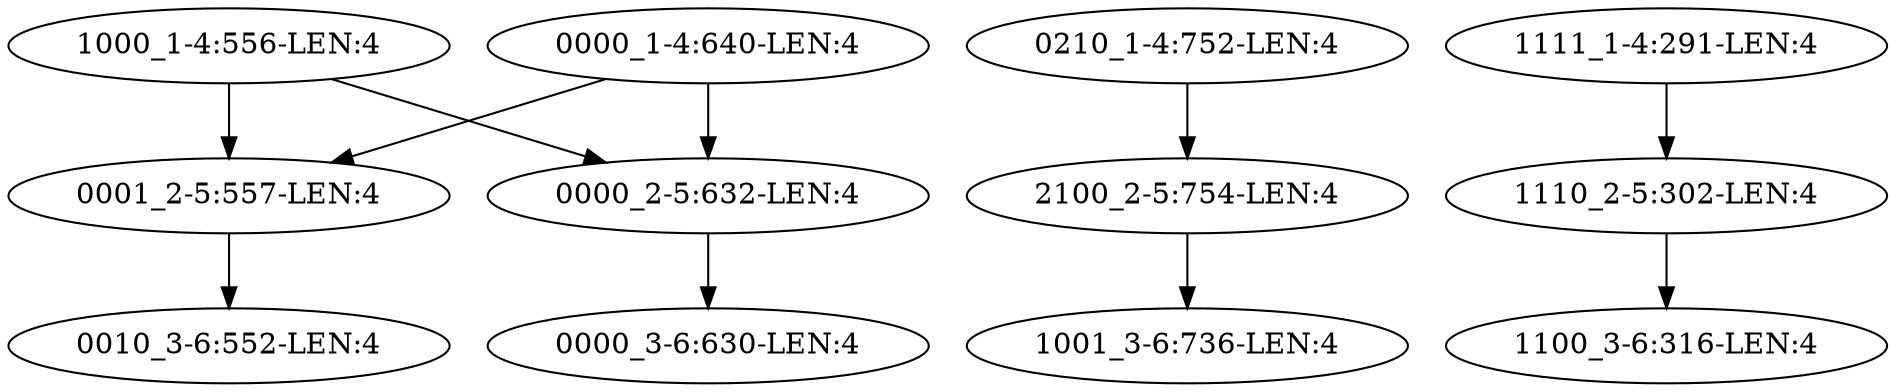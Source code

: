 digraph G {
    "1000_1-4:556-LEN:4" -> "0001_2-5:557-LEN:4";
    "1000_1-4:556-LEN:4" -> "0000_2-5:632-LEN:4";
    "0210_1-4:752-LEN:4" -> "2100_2-5:754-LEN:4";
    "0001_2-5:557-LEN:4" -> "0010_3-6:552-LEN:4";
    "0000_2-5:632-LEN:4" -> "0000_3-6:630-LEN:4";
    "0000_1-4:640-LEN:4" -> "0001_2-5:557-LEN:4";
    "0000_1-4:640-LEN:4" -> "0000_2-5:632-LEN:4";
    "2100_2-5:754-LEN:4" -> "1001_3-6:736-LEN:4";
    "1110_2-5:302-LEN:4" -> "1100_3-6:316-LEN:4";
    "1111_1-4:291-LEN:4" -> "1110_2-5:302-LEN:4";
}

